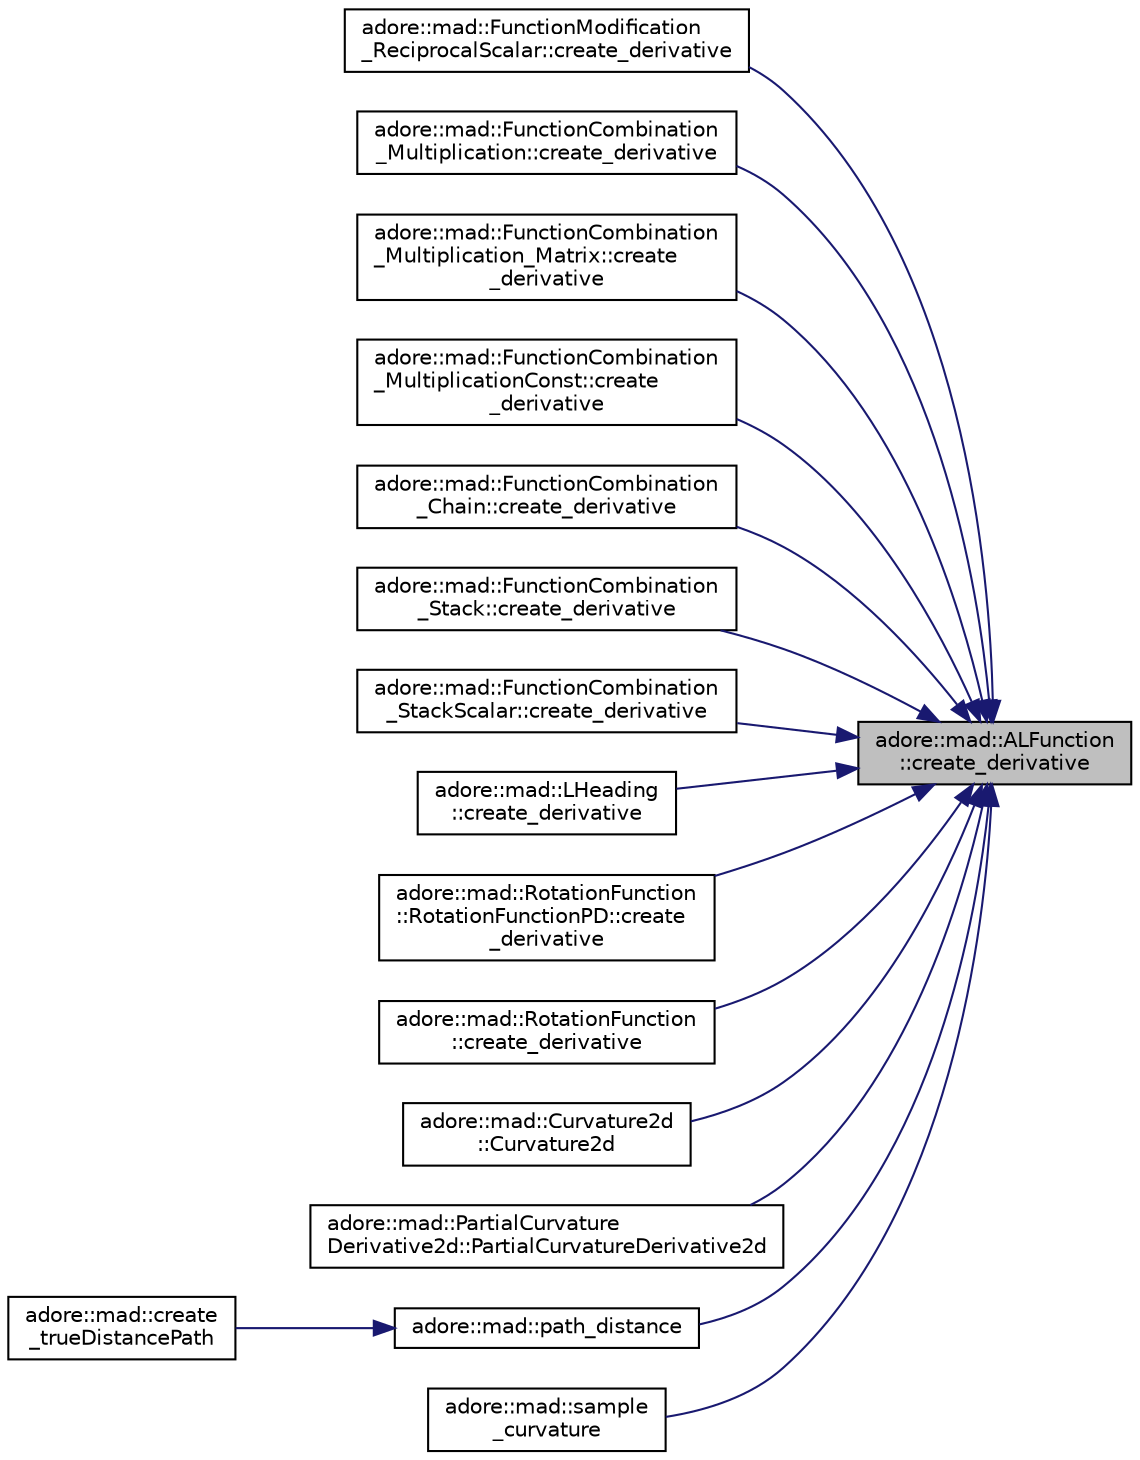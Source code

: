 digraph "adore::mad::ALFunction::create_derivative"
{
 // LATEX_PDF_SIZE
  edge [fontname="Helvetica",fontsize="10",labelfontname="Helvetica",labelfontsize="10"];
  node [fontname="Helvetica",fontsize="10",shape=record];
  rankdir="RL";
  Node1 [label="adore::mad::ALFunction\l::create_derivative",height=0.2,width=0.4,color="black", fillcolor="grey75", style="filled", fontcolor="black",tooltip=" "];
  Node1 -> Node2 [dir="back",color="midnightblue",fontsize="10",style="solid",fontname="Helvetica"];
  Node2 [label="adore::mad::FunctionModification\l_ReciprocalScalar::create_derivative",height=0.2,width=0.4,color="black", fillcolor="white", style="filled",URL="$classadore_1_1mad_1_1FunctionModification__ReciprocalScalar.html#aba7f0ad38a2957803251ef0dd2714da2",tooltip=" "];
  Node1 -> Node3 [dir="back",color="midnightblue",fontsize="10",style="solid",fontname="Helvetica"];
  Node3 [label="adore::mad::FunctionCombination\l_Multiplication::create_derivative",height=0.2,width=0.4,color="black", fillcolor="white", style="filled",URL="$classadore_1_1mad_1_1FunctionCombination__Multiplication.html#a5698b019242cce600bf11676c5aa22f1",tooltip=" "];
  Node1 -> Node4 [dir="back",color="midnightblue",fontsize="10",style="solid",fontname="Helvetica"];
  Node4 [label="adore::mad::FunctionCombination\l_Multiplication_Matrix::create\l_derivative",height=0.2,width=0.4,color="black", fillcolor="white", style="filled",URL="$classadore_1_1mad_1_1FunctionCombination__Multiplication__Matrix.html#a0b7028ace043788e6ffaf32aec2c63b1",tooltip=" "];
  Node1 -> Node5 [dir="back",color="midnightblue",fontsize="10",style="solid",fontname="Helvetica"];
  Node5 [label="adore::mad::FunctionCombination\l_MultiplicationConst::create\l_derivative",height=0.2,width=0.4,color="black", fillcolor="white", style="filled",URL="$classadore_1_1mad_1_1FunctionCombination__MultiplicationConst.html#a5675c10fa2d636b157c253b911cb4119",tooltip=" "];
  Node1 -> Node6 [dir="back",color="midnightblue",fontsize="10",style="solid",fontname="Helvetica"];
  Node6 [label="adore::mad::FunctionCombination\l_Chain::create_derivative",height=0.2,width=0.4,color="black", fillcolor="white", style="filled",URL="$classadore_1_1mad_1_1FunctionCombination__Chain.html#a8a64a7f03f2b113f7b791030bd13d043",tooltip=" "];
  Node1 -> Node7 [dir="back",color="midnightblue",fontsize="10",style="solid",fontname="Helvetica"];
  Node7 [label="adore::mad::FunctionCombination\l_Stack::create_derivative",height=0.2,width=0.4,color="black", fillcolor="white", style="filled",URL="$classadore_1_1mad_1_1FunctionCombination__Stack.html#a3960070bfe058b6a81a4c0e12e8238b6",tooltip=" "];
  Node1 -> Node8 [dir="back",color="midnightblue",fontsize="10",style="solid",fontname="Helvetica"];
  Node8 [label="adore::mad::FunctionCombination\l_StackScalar::create_derivative",height=0.2,width=0.4,color="black", fillcolor="white", style="filled",URL="$classadore_1_1mad_1_1FunctionCombination__StackScalar.html#a62d3b7929544fe80050500b108bf1806",tooltip=" "];
  Node1 -> Node9 [dir="back",color="midnightblue",fontsize="10",style="solid",fontname="Helvetica"];
  Node9 [label="adore::mad::LHeading\l::create_derivative",height=0.2,width=0.4,color="black", fillcolor="white", style="filled",URL="$classadore_1_1mad_1_1LHeading.html#a8f9a59e6cc92d22a4f71c8eec7d86b7d",tooltip=" "];
  Node1 -> Node10 [dir="back",color="midnightblue",fontsize="10",style="solid",fontname="Helvetica"];
  Node10 [label="adore::mad::RotationFunction\l::RotationFunctionPD::create\l_derivative",height=0.2,width=0.4,color="black", fillcolor="white", style="filled",URL="$classadore_1_1mad_1_1RotationFunction_1_1RotationFunctionPD.html#af2ec74a70faa2a9842cecdd4914ad047",tooltip=" "];
  Node1 -> Node11 [dir="back",color="midnightblue",fontsize="10",style="solid",fontname="Helvetica"];
  Node11 [label="adore::mad::RotationFunction\l::create_derivative",height=0.2,width=0.4,color="black", fillcolor="white", style="filled",URL="$classadore_1_1mad_1_1RotationFunction.html#a5a5a8994c8c51b7d62b1c02fc33a4a61",tooltip=" "];
  Node1 -> Node12 [dir="back",color="midnightblue",fontsize="10",style="solid",fontname="Helvetica"];
  Node12 [label="adore::mad::Curvature2d\l::Curvature2d",height=0.2,width=0.4,color="black", fillcolor="white", style="filled",URL="$classadore_1_1mad_1_1Curvature2d.html#a87f8f387ef7d8a323d52e3072634d6a3",tooltip=" "];
  Node1 -> Node13 [dir="back",color="midnightblue",fontsize="10",style="solid",fontname="Helvetica"];
  Node13 [label="adore::mad::PartialCurvature\lDerivative2d::PartialCurvatureDerivative2d",height=0.2,width=0.4,color="black", fillcolor="white", style="filled",URL="$classadore_1_1mad_1_1PartialCurvatureDerivative2d.html#acae46366e77b6424035ca4392313e2e6",tooltip=" "];
  Node1 -> Node14 [dir="back",color="midnightblue",fontsize="10",style="solid",fontname="Helvetica"];
  Node14 [label="adore::mad::path_distance",height=0.2,width=0.4,color="black", fillcolor="white", style="filled",URL="$namespaceadore_1_1mad.html#a51021beba4a17247f335c13e2c6a5f36",tooltip=" "];
  Node14 -> Node15 [dir="back",color="midnightblue",fontsize="10",style="solid",fontname="Helvetica"];
  Node15 [label="adore::mad::create\l_trueDistancePath",height=0.2,width=0.4,color="black", fillcolor="white", style="filled",URL="$namespaceadore_1_1mad.html#a6b25f18816a88d57d53634215fd760ec",tooltip=" "];
  Node1 -> Node16 [dir="back",color="midnightblue",fontsize="10",style="solid",fontname="Helvetica"];
  Node16 [label="adore::mad::sample\l_curvature",height=0.2,width=0.4,color="black", fillcolor="white", style="filled",URL="$namespaceadore_1_1mad.html#a7b48e5b731ee808d41e06512fa5d8ab0",tooltip=" "];
}
